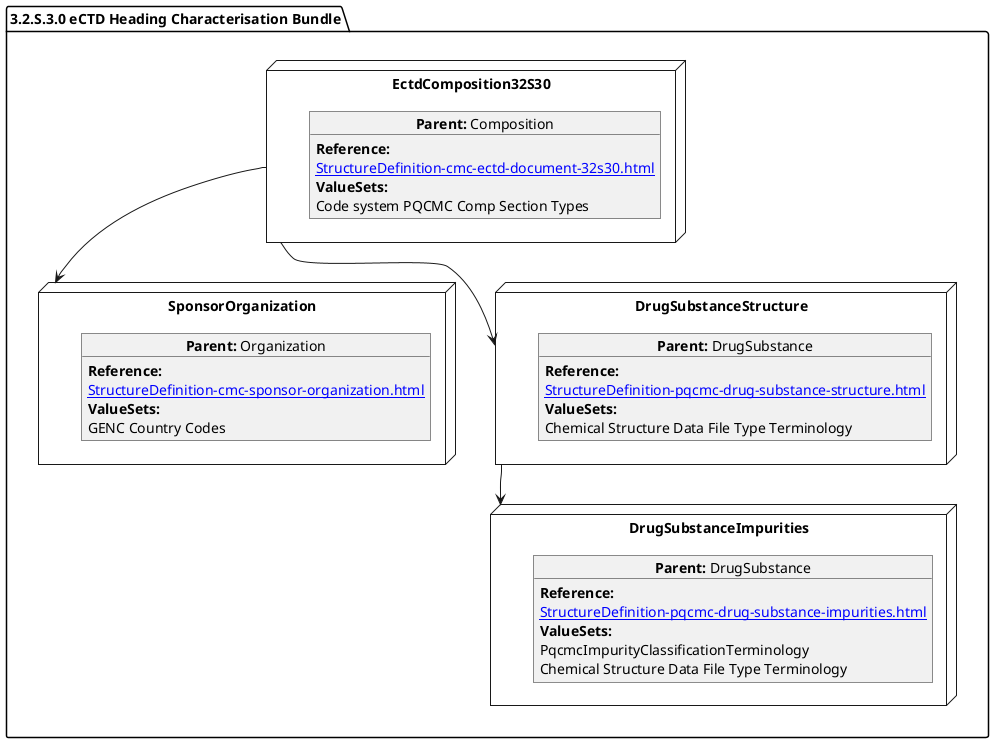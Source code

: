 @startuml
allowmixing
'Mixed model of use case and object
package "3.2.S.3.0 eCTD Heading Characterisation Bundle" as NODES {
  
node "EctdComposition32S30" as N1 { 
      object "**Parent:** Composition" as obj1 {
          **Reference:**
      [[StructureDefinition-cmc-ectd-document-32s30.html]]
      **ValueSets:**
  Code system PQCMC Comp Section Types
    }
}
 node "SponsorOrganization" as NSO { 
      object "**Parent:** Organization" as objAu {
    **Reference:**
      [[StructureDefinition-cmc-sponsor-organization.html]]
        **ValueSets:**
        GENC Country Codes
    }
} 
  node "DrugSubstanceStructure" as NN { 
      object "**Parent:** DrugSubstance" as obj3 { 
  **Reference:**
      [[StructureDefinition-pqcmc-drug-substance-structure.html]]
        **ValueSets:**
      Chemical Structure Data File Type Terminology  
      }
  }

node "DrugSubstanceImpurities" as N6 { 
      object "**Parent:** DrugSubstance" as obj2 {
     **Reference:**
      [[StructureDefinition-pqcmc-drug-substance-impurities.html]]
      **ValueSets:**
      PqcmcImpurityClassificationTerminology
      Chemical Structure Data File Type Terminology  
    }   
}


N1 --> NSO   
NN --> N6
N1 --> NN 
}
@enduml